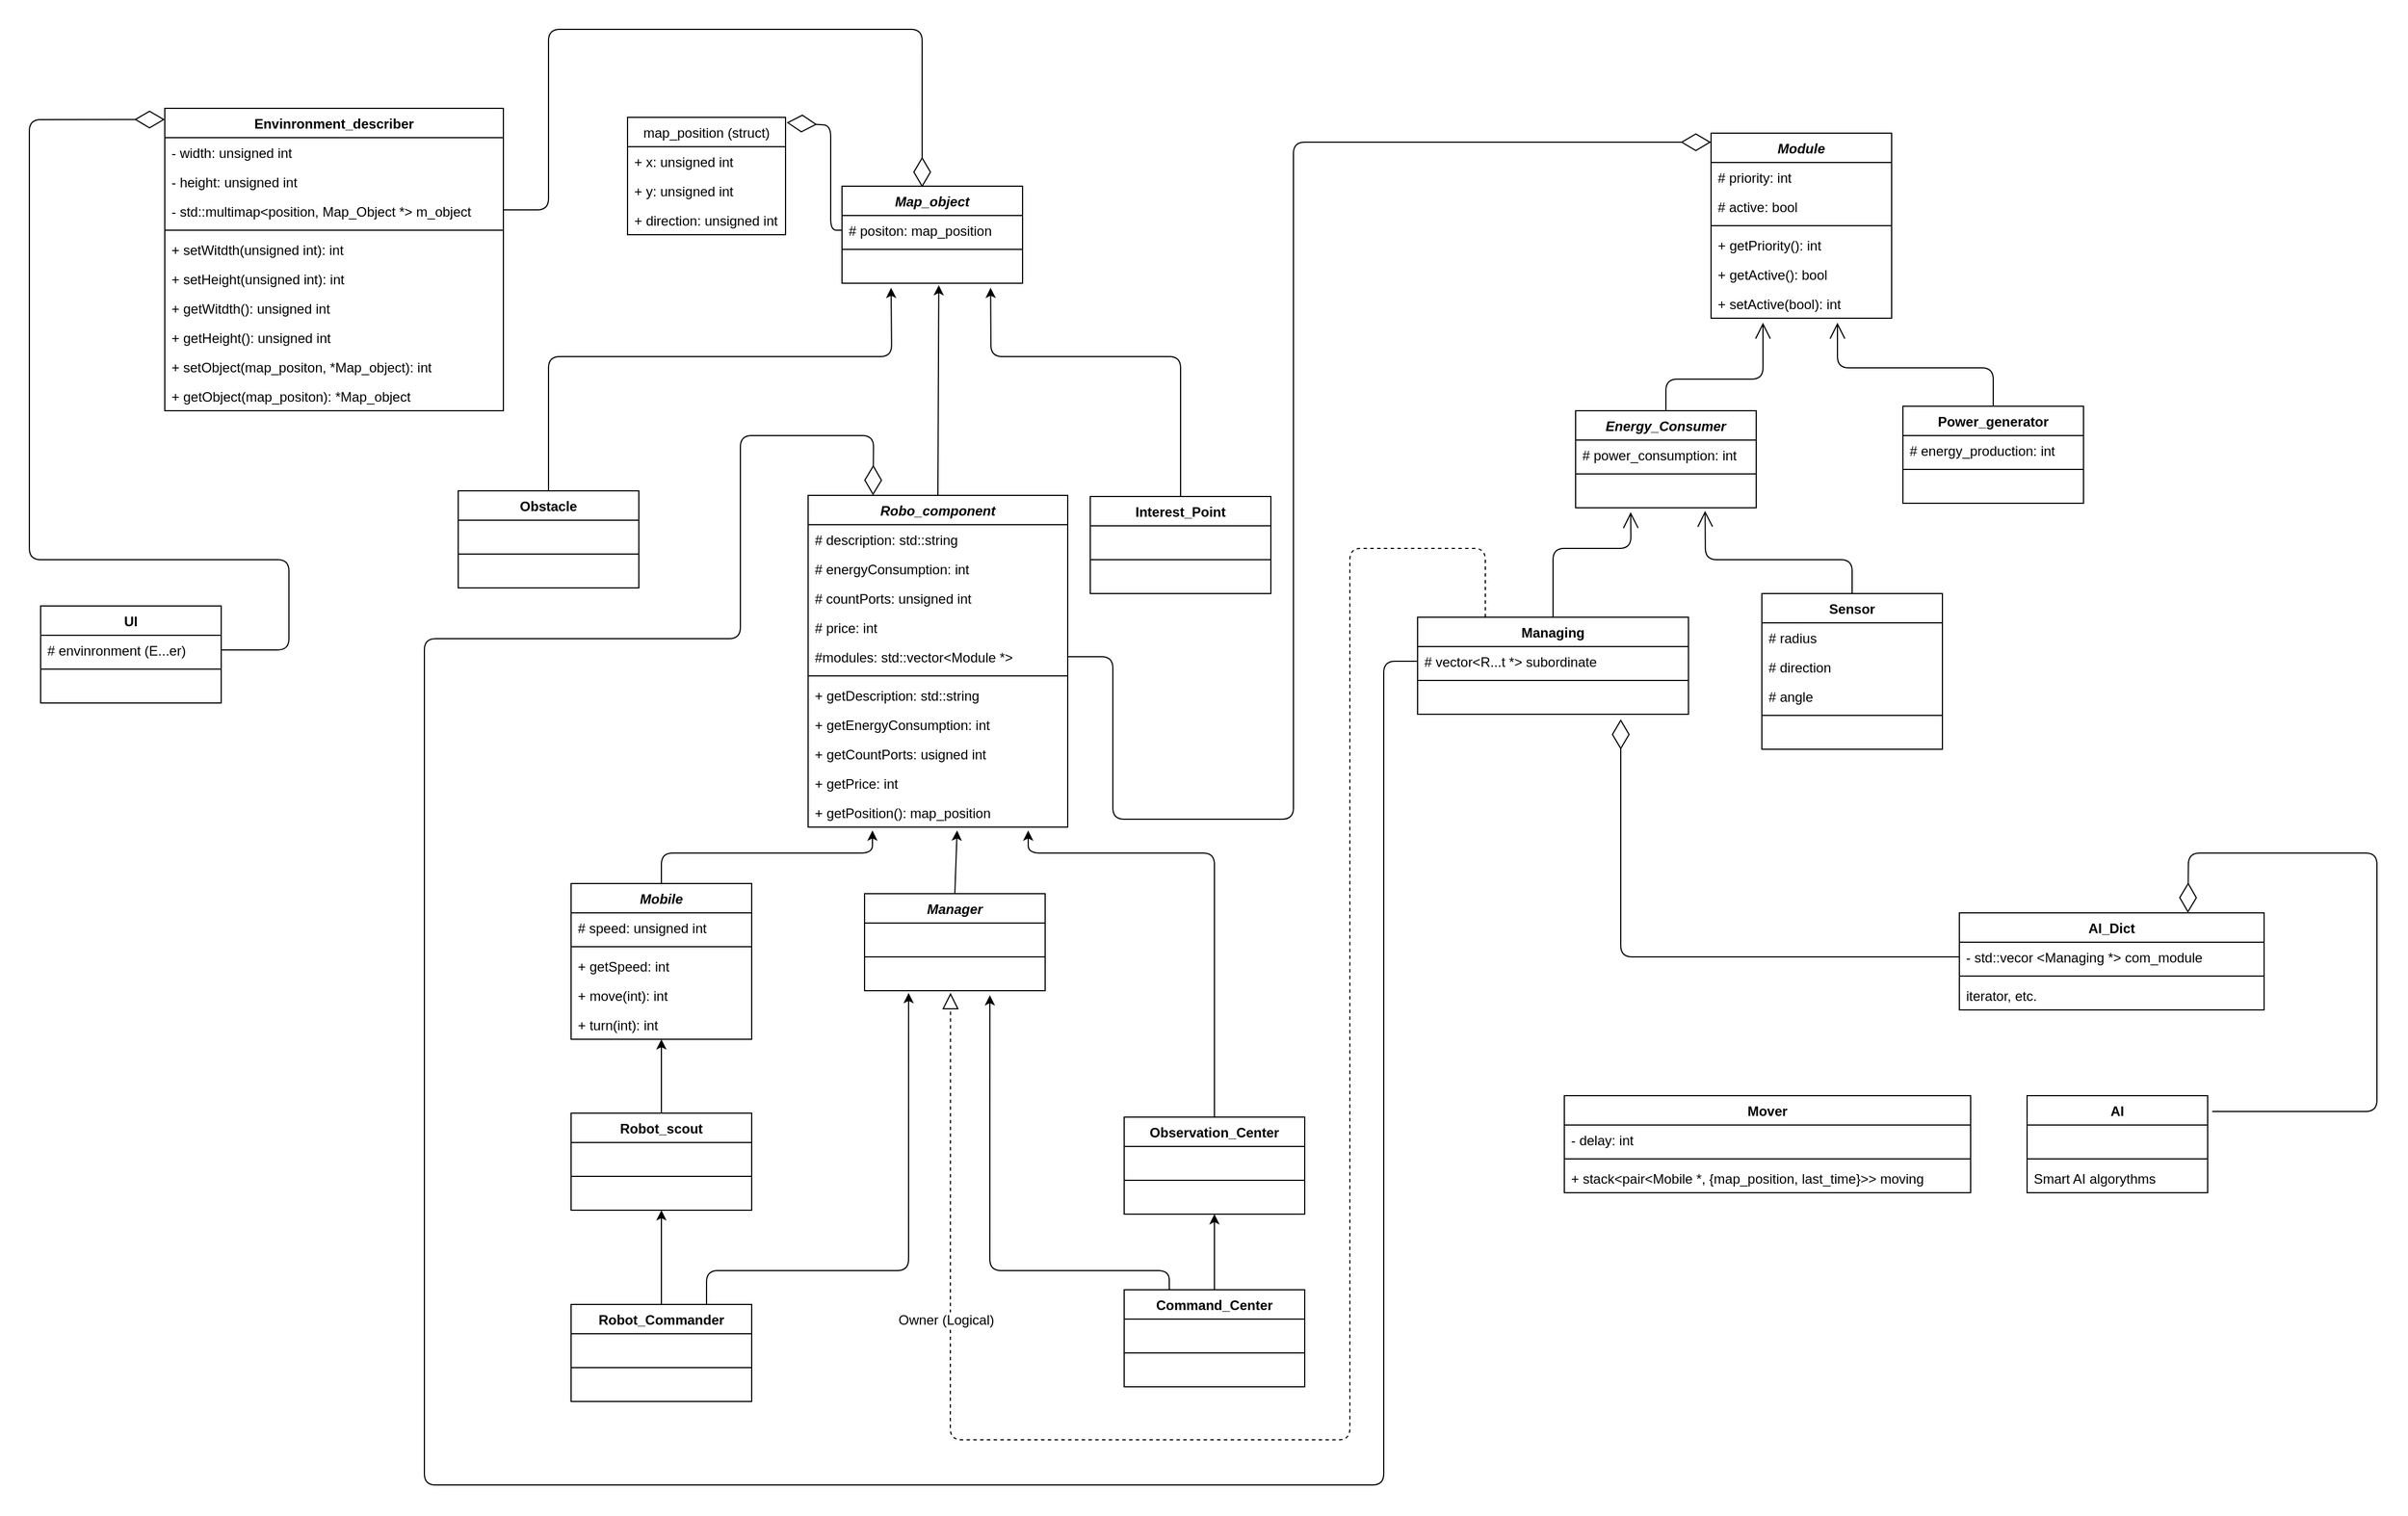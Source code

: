 <mxfile version="11.1.4" type="device"><diagram id="Exsvx9Uhfmpt_ahHoCNK" name="Page-1"><mxGraphModel dx="942" dy="626" grid="1" gridSize="10" guides="1" tooltips="1" connect="1" arrows="1" fold="1" page="1" pageScale="1" pageWidth="2336" pageHeight="1654" math="0" shadow="0"><root><mxCell id="0"/><mxCell id="1" parent="0"/><mxCell id="YD5FZeGdXj8ahOVdZ7LE-12" value="Envinronment_describer" style="swimlane;fontStyle=1;align=center;verticalAlign=top;childLayout=stackLayout;horizontal=1;startSize=26;horizontalStack=0;resizeParent=1;resizeParentMax=0;resizeLast=0;collapsible=1;marginBottom=0;" parent="1" vertex="1"><mxGeometry x="160" y="100" width="300" height="268" as="geometry"/></mxCell><mxCell id="YD5FZeGdXj8ahOVdZ7LE-13" value="- width: unsigned int" style="text;strokeColor=none;fillColor=none;align=left;verticalAlign=top;spacingLeft=4;spacingRight=4;overflow=hidden;rotatable=0;points=[[0,0.5],[1,0.5]];portConstraint=eastwest;" parent="YD5FZeGdXj8ahOVdZ7LE-12" vertex="1"><mxGeometry y="26" width="300" height="26" as="geometry"/></mxCell><mxCell id="YD5FZeGdXj8ahOVdZ7LE-16" value="- height: unsigned int" style="text;strokeColor=none;fillColor=none;align=left;verticalAlign=top;spacingLeft=4;spacingRight=4;overflow=hidden;rotatable=0;points=[[0,0.5],[1,0.5]];portConstraint=eastwest;" parent="YD5FZeGdXj8ahOVdZ7LE-12" vertex="1"><mxGeometry y="52" width="300" height="26" as="geometry"/></mxCell><mxCell id="DMs6pULs--Ma_OaMrf5f-1" value="- std::multimap&lt;position, Map_Object *&gt; m_object" style="text;strokeColor=none;fillColor=none;align=left;verticalAlign=top;spacingLeft=4;spacingRight=4;overflow=hidden;rotatable=0;points=[[0,0.5],[1,0.5]];portConstraint=eastwest;" parent="YD5FZeGdXj8ahOVdZ7LE-12" vertex="1"><mxGeometry y="78" width="300" height="26" as="geometry"/></mxCell><mxCell id="YD5FZeGdXj8ahOVdZ7LE-14" value="" style="line;strokeWidth=1;fillColor=none;align=left;verticalAlign=middle;spacingTop=-1;spacingLeft=3;spacingRight=3;rotatable=0;labelPosition=right;points=[];portConstraint=eastwest;" parent="YD5FZeGdXj8ahOVdZ7LE-12" vertex="1"><mxGeometry y="104" width="300" height="8" as="geometry"/></mxCell><mxCell id="YD5FZeGdXj8ahOVdZ7LE-15" value="+ setWitdth(unsigned int): int" style="text;strokeColor=none;fillColor=none;align=left;verticalAlign=top;spacingLeft=4;spacingRight=4;overflow=hidden;rotatable=0;points=[[0,0.5],[1,0.5]];portConstraint=eastwest;" parent="YD5FZeGdXj8ahOVdZ7LE-12" vertex="1"><mxGeometry y="112" width="300" height="26" as="geometry"/></mxCell><mxCell id="YD5FZeGdXj8ahOVdZ7LE-18" value="+ setHeight(unsigned int): int" style="text;strokeColor=none;fillColor=none;align=left;verticalAlign=top;spacingLeft=4;spacingRight=4;overflow=hidden;rotatable=0;points=[[0,0.5],[1,0.5]];portConstraint=eastwest;" parent="YD5FZeGdXj8ahOVdZ7LE-12" vertex="1"><mxGeometry y="138" width="300" height="26" as="geometry"/></mxCell><mxCell id="YD5FZeGdXj8ahOVdZ7LE-19" value="+ getWitdth(): unsigned int" style="text;strokeColor=none;fillColor=none;align=left;verticalAlign=top;spacingLeft=4;spacingRight=4;overflow=hidden;rotatable=0;points=[[0,0.5],[1,0.5]];portConstraint=eastwest;" parent="YD5FZeGdXj8ahOVdZ7LE-12" vertex="1"><mxGeometry y="164" width="300" height="26" as="geometry"/></mxCell><mxCell id="YD5FZeGdXj8ahOVdZ7LE-20" value="+ getHeight(): unsigned int" style="text;strokeColor=none;fillColor=none;align=left;verticalAlign=top;spacingLeft=4;spacingRight=4;overflow=hidden;rotatable=0;points=[[0,0.5],[1,0.5]];portConstraint=eastwest;" parent="YD5FZeGdXj8ahOVdZ7LE-12" vertex="1"><mxGeometry y="190" width="300" height="26" as="geometry"/></mxCell><mxCell id="DMs6pULs--Ma_OaMrf5f-21" value="+ setObject(map_positon, *Map_object): int" style="text;strokeColor=none;fillColor=none;align=left;verticalAlign=top;spacingLeft=4;spacingRight=4;overflow=hidden;rotatable=0;points=[[0,0.5],[1,0.5]];portConstraint=eastwest;" parent="YD5FZeGdXj8ahOVdZ7LE-12" vertex="1"><mxGeometry y="216" width="300" height="26" as="geometry"/></mxCell><mxCell id="DMs6pULs--Ma_OaMrf5f-22" value="+ getObject(map_positon): *Map_object" style="text;strokeColor=none;fillColor=none;align=left;verticalAlign=top;spacingLeft=4;spacingRight=4;overflow=hidden;rotatable=0;points=[[0,0.5],[1,0.5]];portConstraint=eastwest;" parent="YD5FZeGdXj8ahOVdZ7LE-12" vertex="1"><mxGeometry y="242" width="300" height="26" as="geometry"/></mxCell><mxCell id="YD5FZeGdXj8ahOVdZ7LE-21" value="Map_object" style="swimlane;fontStyle=3;align=center;verticalAlign=top;childLayout=stackLayout;horizontal=1;startSize=26;horizontalStack=0;resizeParent=1;resizeParentMax=0;resizeLast=0;collapsible=1;marginBottom=0;" parent="1" vertex="1"><mxGeometry x="760" y="169" width="160" height="86" as="geometry"/></mxCell><mxCell id="YD5FZeGdXj8ahOVdZ7LE-22" value="# positon: map_position" style="text;strokeColor=none;fillColor=none;align=left;verticalAlign=top;spacingLeft=4;spacingRight=4;overflow=hidden;rotatable=0;points=[[0,0.5],[1,0.5]];portConstraint=eastwest;" parent="YD5FZeGdXj8ahOVdZ7LE-21" vertex="1"><mxGeometry y="26" width="160" height="26" as="geometry"/></mxCell><mxCell id="YD5FZeGdXj8ahOVdZ7LE-23" value="" style="line;strokeWidth=1;fillColor=none;align=left;verticalAlign=middle;spacingTop=-1;spacingLeft=3;spacingRight=3;rotatable=0;labelPosition=right;points=[];portConstraint=eastwest;" parent="YD5FZeGdXj8ahOVdZ7LE-21" vertex="1"><mxGeometry y="52" width="160" height="8" as="geometry"/></mxCell><mxCell id="YD5FZeGdXj8ahOVdZ7LE-24" value=" " style="text;strokeColor=none;fillColor=none;align=left;verticalAlign=top;spacingLeft=4;spacingRight=4;overflow=hidden;rotatable=0;points=[[0,0.5],[1,0.5]];portConstraint=eastwest;" parent="YD5FZeGdXj8ahOVdZ7LE-21" vertex="1"><mxGeometry y="60" width="160" height="26" as="geometry"/></mxCell><mxCell id="YD5FZeGdXj8ahOVdZ7LE-25" value="map_position (struct)" style="swimlane;fontStyle=0;childLayout=stackLayout;horizontal=1;startSize=26;fillColor=none;horizontalStack=0;resizeParent=1;resizeParentMax=0;resizeLast=0;collapsible=1;marginBottom=0;" parent="1" vertex="1"><mxGeometry x="570" y="108" width="140" height="104" as="geometry"/></mxCell><mxCell id="YD5FZeGdXj8ahOVdZ7LE-26" value="+ x: unsigned int" style="text;strokeColor=none;fillColor=none;align=left;verticalAlign=top;spacingLeft=4;spacingRight=4;overflow=hidden;rotatable=0;points=[[0,0.5],[1,0.5]];portConstraint=eastwest;" parent="YD5FZeGdXj8ahOVdZ7LE-25" vertex="1"><mxGeometry y="26" width="140" height="26" as="geometry"/></mxCell><mxCell id="YD5FZeGdXj8ahOVdZ7LE-27" value="+ y: unsigned int" style="text;strokeColor=none;fillColor=none;align=left;verticalAlign=top;spacingLeft=4;spacingRight=4;overflow=hidden;rotatable=0;points=[[0,0.5],[1,0.5]];portConstraint=eastwest;" parent="YD5FZeGdXj8ahOVdZ7LE-25" vertex="1"><mxGeometry y="52" width="140" height="26" as="geometry"/></mxCell><mxCell id="DMs6pULs--Ma_OaMrf5f-4" value="+ direction: unsigned int" style="text;strokeColor=none;fillColor=none;align=left;verticalAlign=top;spacingLeft=4;spacingRight=4;overflow=hidden;rotatable=0;points=[[0,0.5],[1,0.5]];portConstraint=eastwest;" parent="YD5FZeGdXj8ahOVdZ7LE-25" vertex="1"><mxGeometry y="78" width="140" height="26" as="geometry"/></mxCell><mxCell id="YD5FZeGdXj8ahOVdZ7LE-30" value="Obstacle" style="swimlane;fontStyle=1;align=center;verticalAlign=top;childLayout=stackLayout;horizontal=1;startSize=26;horizontalStack=0;resizeParent=1;resizeParentMax=0;resizeLast=0;collapsible=1;marginBottom=0;" parent="1" vertex="1"><mxGeometry x="420" y="439" width="160" height="86" as="geometry"/></mxCell><mxCell id="YD5FZeGdXj8ahOVdZ7LE-31" value=" " style="text;strokeColor=none;fillColor=none;align=left;verticalAlign=top;spacingLeft=4;spacingRight=4;overflow=hidden;rotatable=0;points=[[0,0.5],[1,0.5]];portConstraint=eastwest;" parent="YD5FZeGdXj8ahOVdZ7LE-30" vertex="1"><mxGeometry y="26" width="160" height="26" as="geometry"/></mxCell><mxCell id="YD5FZeGdXj8ahOVdZ7LE-32" value="" style="line;strokeWidth=1;fillColor=none;align=left;verticalAlign=middle;spacingTop=-1;spacingLeft=3;spacingRight=3;rotatable=0;labelPosition=right;points=[];portConstraint=eastwest;" parent="YD5FZeGdXj8ahOVdZ7LE-30" vertex="1"><mxGeometry y="52" width="160" height="8" as="geometry"/></mxCell><mxCell id="YD5FZeGdXj8ahOVdZ7LE-33" value=" " style="text;strokeColor=none;fillColor=none;align=left;verticalAlign=top;spacingLeft=4;spacingRight=4;overflow=hidden;rotatable=0;points=[[0,0.5],[1,0.5]];portConstraint=eastwest;" parent="YD5FZeGdXj8ahOVdZ7LE-30" vertex="1"><mxGeometry y="60" width="160" height="26" as="geometry"/></mxCell><mxCell id="YD5FZeGdXj8ahOVdZ7LE-38" value="Robo_component" style="swimlane;fontStyle=3;align=center;verticalAlign=top;childLayout=stackLayout;horizontal=1;startSize=26;horizontalStack=0;resizeParent=1;resizeParentMax=0;resizeLast=0;collapsible=1;marginBottom=0;" parent="1" vertex="1"><mxGeometry x="730" y="443" width="230" height="294" as="geometry"/></mxCell><mxCell id="YD5FZeGdXj8ahOVdZ7LE-39" value="# description: std::string" style="text;strokeColor=none;fillColor=none;align=left;verticalAlign=top;spacingLeft=4;spacingRight=4;overflow=hidden;rotatable=0;points=[[0,0.5],[1,0.5]];portConstraint=eastwest;" parent="YD5FZeGdXj8ahOVdZ7LE-38" vertex="1"><mxGeometry y="26" width="230" height="26" as="geometry"/></mxCell><mxCell id="YD5FZeGdXj8ahOVdZ7LE-41" value="# energyConsumption: int" style="text;strokeColor=none;fillColor=none;align=left;verticalAlign=top;spacingLeft=4;spacingRight=4;overflow=hidden;rotatable=0;points=[[0,0.5],[1,0.5]];portConstraint=eastwest;" parent="YD5FZeGdXj8ahOVdZ7LE-38" vertex="1"><mxGeometry y="52" width="230" height="26" as="geometry"/></mxCell><mxCell id="YD5FZeGdXj8ahOVdZ7LE-56" value="# countPorts: unsigned int" style="text;strokeColor=none;fillColor=none;align=left;verticalAlign=top;spacingLeft=4;spacingRight=4;overflow=hidden;rotatable=0;points=[[0,0.5],[1,0.5]];portConstraint=eastwest;" parent="YD5FZeGdXj8ahOVdZ7LE-38" vertex="1"><mxGeometry y="78" width="230" height="26" as="geometry"/></mxCell><mxCell id="YD5FZeGdXj8ahOVdZ7LE-57" value="# price: int" style="text;strokeColor=none;fillColor=none;align=left;verticalAlign=top;spacingLeft=4;spacingRight=4;overflow=hidden;rotatable=0;points=[[0,0.5],[1,0.5]];portConstraint=eastwest;" parent="YD5FZeGdXj8ahOVdZ7LE-38" vertex="1"><mxGeometry y="104" width="230" height="26" as="geometry"/></mxCell><mxCell id="YD5FZeGdXj8ahOVdZ7LE-92" value="#modules: std::vector&lt;Module *&gt;" style="text;strokeColor=none;fillColor=none;align=left;verticalAlign=top;spacingLeft=4;spacingRight=4;overflow=hidden;rotatable=0;points=[[0,0.5],[1,0.5]];portConstraint=eastwest;" parent="YD5FZeGdXj8ahOVdZ7LE-38" vertex="1"><mxGeometry y="130" width="230" height="26" as="geometry"/></mxCell><mxCell id="YD5FZeGdXj8ahOVdZ7LE-40" value="" style="line;strokeWidth=1;fillColor=none;align=left;verticalAlign=middle;spacingTop=-1;spacingLeft=3;spacingRight=3;rotatable=0;labelPosition=right;points=[];portConstraint=eastwest;" parent="YD5FZeGdXj8ahOVdZ7LE-38" vertex="1"><mxGeometry y="156" width="230" height="8" as="geometry"/></mxCell><mxCell id="DMs6pULs--Ma_OaMrf5f-24" value="+ getDescription: std::string" style="text;strokeColor=none;fillColor=none;align=left;verticalAlign=top;spacingLeft=4;spacingRight=4;overflow=hidden;rotatable=0;points=[[0,0.5],[1,0.5]];portConstraint=eastwest;" parent="YD5FZeGdXj8ahOVdZ7LE-38" vertex="1"><mxGeometry y="164" width="230" height="26" as="geometry"/></mxCell><mxCell id="YD5FZeGdXj8ahOVdZ7LE-53" value="+ getEnergyConsumption: int" style="text;strokeColor=none;fillColor=none;align=left;verticalAlign=top;spacingLeft=4;spacingRight=4;overflow=hidden;rotatable=0;points=[[0,0.5],[1,0.5]];portConstraint=eastwest;" parent="YD5FZeGdXj8ahOVdZ7LE-38" vertex="1"><mxGeometry y="190" width="230" height="26" as="geometry"/></mxCell><mxCell id="DMs6pULs--Ma_OaMrf5f-25" value="+ getCountPorts: usigned int" style="text;strokeColor=none;fillColor=none;align=left;verticalAlign=top;spacingLeft=4;spacingRight=4;overflow=hidden;rotatable=0;points=[[0,0.5],[1,0.5]];portConstraint=eastwest;" parent="YD5FZeGdXj8ahOVdZ7LE-38" vertex="1"><mxGeometry y="216" width="230" height="26" as="geometry"/></mxCell><mxCell id="DMs6pULs--Ma_OaMrf5f-26" value="+ getPrice: int" style="text;strokeColor=none;fillColor=none;align=left;verticalAlign=top;spacingLeft=4;spacingRight=4;overflow=hidden;rotatable=0;points=[[0,0.5],[1,0.5]];portConstraint=eastwest;" parent="YD5FZeGdXj8ahOVdZ7LE-38" vertex="1"><mxGeometry y="242" width="230" height="26" as="geometry"/></mxCell><mxCell id="RsCHf3ZjkwLosZyqgqrF-59" value="+ getPosition(): map_position" style="text;strokeColor=none;fillColor=none;align=left;verticalAlign=top;spacingLeft=4;spacingRight=4;overflow=hidden;rotatable=0;points=[[0,0.5],[1,0.5]];portConstraint=eastwest;" parent="YD5FZeGdXj8ahOVdZ7LE-38" vertex="1"><mxGeometry y="268" width="230" height="26" as="geometry"/></mxCell><mxCell id="YD5FZeGdXj8ahOVdZ7LE-42" value="Interest_Point" style="swimlane;fontStyle=1;align=center;verticalAlign=top;childLayout=stackLayout;horizontal=1;startSize=26;horizontalStack=0;resizeParent=1;resizeParentMax=0;resizeLast=0;collapsible=1;marginBottom=0;" parent="1" vertex="1"><mxGeometry x="980" y="444" width="160" height="86" as="geometry"/></mxCell><mxCell id="YD5FZeGdXj8ahOVdZ7LE-43" value=" " style="text;strokeColor=none;fillColor=none;align=left;verticalAlign=top;spacingLeft=4;spacingRight=4;overflow=hidden;rotatable=0;points=[[0,0.5],[1,0.5]];portConstraint=eastwest;" parent="YD5FZeGdXj8ahOVdZ7LE-42" vertex="1"><mxGeometry y="26" width="160" height="26" as="geometry"/></mxCell><mxCell id="YD5FZeGdXj8ahOVdZ7LE-44" value="" style="line;strokeWidth=1;fillColor=none;align=left;verticalAlign=middle;spacingTop=-1;spacingLeft=3;spacingRight=3;rotatable=0;labelPosition=right;points=[];portConstraint=eastwest;" parent="YD5FZeGdXj8ahOVdZ7LE-42" vertex="1"><mxGeometry y="52" width="160" height="8" as="geometry"/></mxCell><mxCell id="YD5FZeGdXj8ahOVdZ7LE-45" value=" " style="text;strokeColor=none;fillColor=none;align=left;verticalAlign=top;spacingLeft=4;spacingRight=4;overflow=hidden;rotatable=0;points=[[0,0.5],[1,0.5]];portConstraint=eastwest;" parent="YD5FZeGdXj8ahOVdZ7LE-42" vertex="1"><mxGeometry y="60" width="160" height="26" as="geometry"/></mxCell><mxCell id="YD5FZeGdXj8ahOVdZ7LE-58" value="Mobile" style="swimlane;fontStyle=3;align=center;verticalAlign=top;childLayout=stackLayout;horizontal=1;startSize=26;horizontalStack=0;resizeParent=1;resizeParentMax=0;resizeLast=0;collapsible=1;marginBottom=0;" parent="1" vertex="1"><mxGeometry x="520" y="787" width="160" height="138" as="geometry"/></mxCell><mxCell id="YD5FZeGdXj8ahOVdZ7LE-59" value="# speed: unsigned int" style="text;strokeColor=none;fillColor=none;align=left;verticalAlign=top;spacingLeft=4;spacingRight=4;overflow=hidden;rotatable=0;points=[[0,0.5],[1,0.5]];portConstraint=eastwest;" parent="YD5FZeGdXj8ahOVdZ7LE-58" vertex="1"><mxGeometry y="26" width="160" height="26" as="geometry"/></mxCell><mxCell id="YD5FZeGdXj8ahOVdZ7LE-60" value="" style="line;strokeWidth=1;fillColor=none;align=left;verticalAlign=middle;spacingTop=-1;spacingLeft=3;spacingRight=3;rotatable=0;labelPosition=right;points=[];portConstraint=eastwest;" parent="YD5FZeGdXj8ahOVdZ7LE-58" vertex="1"><mxGeometry y="52" width="160" height="8" as="geometry"/></mxCell><mxCell id="jgoU7HMlPzmWLuiTRNwF-1" value="+ getSpeed: int" style="text;strokeColor=none;fillColor=none;align=left;verticalAlign=top;spacingLeft=4;spacingRight=4;overflow=hidden;rotatable=0;points=[[0,0.5],[1,0.5]];portConstraint=eastwest;" parent="YD5FZeGdXj8ahOVdZ7LE-58" vertex="1"><mxGeometry y="60" width="160" height="26" as="geometry"/></mxCell><mxCell id="YD5FZeGdXj8ahOVdZ7LE-61" value="+ move(int): int" style="text;strokeColor=none;fillColor=none;align=left;verticalAlign=top;spacingLeft=4;spacingRight=4;overflow=hidden;rotatable=0;points=[[0,0.5],[1,0.5]];portConstraint=eastwest;" parent="YD5FZeGdXj8ahOVdZ7LE-58" vertex="1"><mxGeometry y="86" width="160" height="26" as="geometry"/></mxCell><mxCell id="YD5FZeGdXj8ahOVdZ7LE-62" value="+ turn(int): int" style="text;strokeColor=none;fillColor=none;align=left;verticalAlign=top;spacingLeft=4;spacingRight=4;overflow=hidden;rotatable=0;points=[[0,0.5],[1,0.5]];portConstraint=eastwest;" parent="YD5FZeGdXj8ahOVdZ7LE-58" vertex="1"><mxGeometry y="112" width="160" height="26" as="geometry"/></mxCell><mxCell id="YD5FZeGdXj8ahOVdZ7LE-67" value="Manager" style="swimlane;fontStyle=3;align=center;verticalAlign=top;childLayout=stackLayout;horizontal=1;startSize=26;horizontalStack=0;resizeParent=1;resizeParentMax=0;resizeLast=0;collapsible=1;marginBottom=0;" parent="1" vertex="1"><mxGeometry x="780" y="796" width="160" height="86" as="geometry"/></mxCell><mxCell id="YD5FZeGdXj8ahOVdZ7LE-68" value=" " style="text;strokeColor=none;fillColor=none;align=left;verticalAlign=top;spacingLeft=4;spacingRight=4;overflow=hidden;rotatable=0;points=[[0,0.5],[1,0.5]];portConstraint=eastwest;" parent="YD5FZeGdXj8ahOVdZ7LE-67" vertex="1"><mxGeometry y="26" width="160" height="26" as="geometry"/></mxCell><mxCell id="YD5FZeGdXj8ahOVdZ7LE-69" value="" style="line;strokeWidth=1;fillColor=none;align=left;verticalAlign=middle;spacingTop=-1;spacingLeft=3;spacingRight=3;rotatable=0;labelPosition=right;points=[];portConstraint=eastwest;" parent="YD5FZeGdXj8ahOVdZ7LE-67" vertex="1"><mxGeometry y="52" width="160" height="8" as="geometry"/></mxCell><mxCell id="YD5FZeGdXj8ahOVdZ7LE-70" value=" " style="text;strokeColor=none;fillColor=none;align=left;verticalAlign=top;spacingLeft=4;spacingRight=4;overflow=hidden;rotatable=0;points=[[0,0.5],[1,0.5]];portConstraint=eastwest;" parent="YD5FZeGdXj8ahOVdZ7LE-67" vertex="1"><mxGeometry y="60" width="160" height="26" as="geometry"/></mxCell><mxCell id="YD5FZeGdXj8ahOVdZ7LE-71" value="Module" style="swimlane;fontStyle=3;align=center;verticalAlign=top;childLayout=stackLayout;horizontal=1;startSize=26;horizontalStack=0;resizeParent=1;resizeParentMax=0;resizeLast=0;collapsible=1;marginBottom=0;" parent="1" vertex="1"><mxGeometry x="1530" y="122" width="160" height="164" as="geometry"><mxRectangle x="1530" y="165" width="70" height="26" as="alternateBounds"/></mxGeometry></mxCell><mxCell id="YD5FZeGdXj8ahOVdZ7LE-72" value="# priority: int" style="text;strokeColor=none;fillColor=none;align=left;verticalAlign=top;spacingLeft=4;spacingRight=4;overflow=hidden;rotatable=0;points=[[0,0.5],[1,0.5]];portConstraint=eastwest;" parent="YD5FZeGdXj8ahOVdZ7LE-71" vertex="1"><mxGeometry y="26" width="160" height="26" as="geometry"/></mxCell><mxCell id="RsCHf3ZjkwLosZyqgqrF-19" value="# active: bool" style="text;strokeColor=none;fillColor=none;align=left;verticalAlign=top;spacingLeft=4;spacingRight=4;overflow=hidden;rotatable=0;points=[[0,0.5],[1,0.5]];portConstraint=eastwest;" parent="YD5FZeGdXj8ahOVdZ7LE-71" vertex="1"><mxGeometry y="52" width="160" height="26" as="geometry"/></mxCell><mxCell id="YD5FZeGdXj8ahOVdZ7LE-73" value="" style="line;strokeWidth=1;fillColor=none;align=left;verticalAlign=middle;spacingTop=-1;spacingLeft=3;spacingRight=3;rotatable=0;labelPosition=right;points=[];portConstraint=eastwest;" parent="YD5FZeGdXj8ahOVdZ7LE-71" vertex="1"><mxGeometry y="78" width="160" height="8" as="geometry"/></mxCell><mxCell id="YD5FZeGdXj8ahOVdZ7LE-74" value="+ getPriority(): int" style="text;strokeColor=none;fillColor=none;align=left;verticalAlign=top;spacingLeft=4;spacingRight=4;overflow=hidden;rotatable=0;points=[[0,0.5],[1,0.5]];portConstraint=eastwest;" parent="YD5FZeGdXj8ahOVdZ7LE-71" vertex="1"><mxGeometry y="86" width="160" height="26" as="geometry"/></mxCell><mxCell id="jgoU7HMlPzmWLuiTRNwF-2" value="+ getActive(): bool" style="text;strokeColor=none;fillColor=none;align=left;verticalAlign=top;spacingLeft=4;spacingRight=4;overflow=hidden;rotatable=0;points=[[0,0.5],[1,0.5]];portConstraint=eastwest;" parent="YD5FZeGdXj8ahOVdZ7LE-71" vertex="1"><mxGeometry y="112" width="160" height="26" as="geometry"/></mxCell><mxCell id="jgoU7HMlPzmWLuiTRNwF-3" value="+ setActive(bool): int" style="text;strokeColor=none;fillColor=none;align=left;verticalAlign=top;spacingLeft=4;spacingRight=4;overflow=hidden;rotatable=0;points=[[0,0.5],[1,0.5]];portConstraint=eastwest;" parent="YD5FZeGdXj8ahOVdZ7LE-71" vertex="1"><mxGeometry y="138" width="160" height="26" as="geometry"/></mxCell><mxCell id="YD5FZeGdXj8ahOVdZ7LE-75" value="Managing" style="swimlane;fontStyle=1;align=center;verticalAlign=top;childLayout=stackLayout;horizontal=1;startSize=26;horizontalStack=0;resizeParent=1;resizeParentMax=0;resizeLast=0;collapsible=1;marginBottom=0;" parent="1" vertex="1"><mxGeometry x="1270" y="551" width="240" height="86" as="geometry"/></mxCell><mxCell id="YD5FZeGdXj8ahOVdZ7LE-76" value="# vector&lt;R...t *&gt; subordinate" style="text;strokeColor=none;fillColor=none;align=left;verticalAlign=top;spacingLeft=4;spacingRight=4;overflow=hidden;rotatable=0;points=[[0,0.5],[1,0.5]];portConstraint=eastwest;" parent="YD5FZeGdXj8ahOVdZ7LE-75" vertex="1"><mxGeometry y="26" width="240" height="26" as="geometry"/></mxCell><mxCell id="YD5FZeGdXj8ahOVdZ7LE-77" value="" style="line;strokeWidth=1;fillColor=none;align=left;verticalAlign=middle;spacingTop=-1;spacingLeft=3;spacingRight=3;rotatable=0;labelPosition=right;points=[];portConstraint=eastwest;" parent="YD5FZeGdXj8ahOVdZ7LE-75" vertex="1"><mxGeometry y="52" width="240" height="8" as="geometry"/></mxCell><mxCell id="YD5FZeGdXj8ahOVdZ7LE-78" value=" " style="text;strokeColor=none;fillColor=none;align=left;verticalAlign=top;spacingLeft=4;spacingRight=4;overflow=hidden;rotatable=0;points=[[0,0.5],[1,0.5]];portConstraint=eastwest;" parent="YD5FZeGdXj8ahOVdZ7LE-75" vertex="1"><mxGeometry y="60" width="240" height="26" as="geometry"/></mxCell><mxCell id="YD5FZeGdXj8ahOVdZ7LE-79" value="Power_generator" style="swimlane;fontStyle=1;align=center;verticalAlign=top;childLayout=stackLayout;horizontal=1;startSize=26;horizontalStack=0;resizeParent=1;resizeParentMax=0;resizeLast=0;collapsible=1;marginBottom=0;" parent="1" vertex="1"><mxGeometry x="1700" y="364" width="160" height="86" as="geometry"/></mxCell><mxCell id="YD5FZeGdXj8ahOVdZ7LE-80" value="# energy_production: int" style="text;strokeColor=none;fillColor=none;align=left;verticalAlign=top;spacingLeft=4;spacingRight=4;overflow=hidden;rotatable=0;points=[[0,0.5],[1,0.5]];portConstraint=eastwest;" parent="YD5FZeGdXj8ahOVdZ7LE-79" vertex="1"><mxGeometry y="26" width="160" height="26" as="geometry"/></mxCell><mxCell id="YD5FZeGdXj8ahOVdZ7LE-81" value="" style="line;strokeWidth=1;fillColor=none;align=left;verticalAlign=middle;spacingTop=-1;spacingLeft=3;spacingRight=3;rotatable=0;labelPosition=right;points=[];portConstraint=eastwest;" parent="YD5FZeGdXj8ahOVdZ7LE-79" vertex="1"><mxGeometry y="52" width="160" height="8" as="geometry"/></mxCell><mxCell id="YD5FZeGdXj8ahOVdZ7LE-82" value=" " style="text;strokeColor=none;fillColor=none;align=left;verticalAlign=top;spacingLeft=4;spacingRight=4;overflow=hidden;rotatable=0;points=[[0,0.5],[1,0.5]];portConstraint=eastwest;" parent="YD5FZeGdXj8ahOVdZ7LE-79" vertex="1"><mxGeometry y="60" width="160" height="26" as="geometry"/></mxCell><mxCell id="YD5FZeGdXj8ahOVdZ7LE-83" value="Sensor" style="swimlane;fontStyle=1;align=center;verticalAlign=top;childLayout=stackLayout;horizontal=1;startSize=26;horizontalStack=0;resizeParent=1;resizeParentMax=0;resizeLast=0;collapsible=1;marginBottom=0;" parent="1" vertex="1"><mxGeometry x="1575" y="530" width="160" height="138" as="geometry"/></mxCell><mxCell id="YD5FZeGdXj8ahOVdZ7LE-84" value="# radius" style="text;strokeColor=none;fillColor=none;align=left;verticalAlign=top;spacingLeft=4;spacingRight=4;overflow=hidden;rotatable=0;points=[[0,0.5],[1,0.5]];portConstraint=eastwest;" parent="YD5FZeGdXj8ahOVdZ7LE-83" vertex="1"><mxGeometry y="26" width="160" height="26" as="geometry"/></mxCell><mxCell id="RsCHf3ZjkwLosZyqgqrF-25" value="# direction" style="text;strokeColor=none;fillColor=none;align=left;verticalAlign=top;spacingLeft=4;spacingRight=4;overflow=hidden;rotatable=0;points=[[0,0.5],[1,0.5]];portConstraint=eastwest;" parent="YD5FZeGdXj8ahOVdZ7LE-83" vertex="1"><mxGeometry y="52" width="160" height="26" as="geometry"/></mxCell><mxCell id="RsCHf3ZjkwLosZyqgqrF-26" value="# angle" style="text;strokeColor=none;fillColor=none;align=left;verticalAlign=top;spacingLeft=4;spacingRight=4;overflow=hidden;rotatable=0;points=[[0,0.5],[1,0.5]];portConstraint=eastwest;" parent="YD5FZeGdXj8ahOVdZ7LE-83" vertex="1"><mxGeometry y="78" width="160" height="26" as="geometry"/></mxCell><mxCell id="YD5FZeGdXj8ahOVdZ7LE-85" value="" style="line;strokeWidth=1;fillColor=none;align=left;verticalAlign=middle;spacingTop=-1;spacingLeft=3;spacingRight=3;rotatable=0;labelPosition=right;points=[];portConstraint=eastwest;" parent="YD5FZeGdXj8ahOVdZ7LE-83" vertex="1"><mxGeometry y="104" width="160" height="8" as="geometry"/></mxCell><mxCell id="YD5FZeGdXj8ahOVdZ7LE-86" value=" " style="text;strokeColor=none;fillColor=none;align=left;verticalAlign=top;spacingLeft=4;spacingRight=4;overflow=hidden;rotatable=0;points=[[0,0.5],[1,0.5]];portConstraint=eastwest;" parent="YD5FZeGdXj8ahOVdZ7LE-83" vertex="1"><mxGeometry y="112" width="160" height="26" as="geometry"/></mxCell><mxCell id="YD5FZeGdXj8ahOVdZ7LE-94" value="" style="endArrow=diamondThin;endFill=0;endSize=24;html=1;exitX=1;exitY=0.5;exitDx=0;exitDy=0;entryX=0;entryY=0.049;entryDx=0;entryDy=0;entryPerimeter=0;" parent="1" source="YD5FZeGdXj8ahOVdZ7LE-92" target="YD5FZeGdXj8ahOVdZ7LE-71" edge="1"><mxGeometry width="160" relative="1" as="geometry"><mxPoint x="920" y="732.5" as="sourcePoint"/><mxPoint x="1530" y="179" as="targetPoint"/><Array as="points"><mxPoint x="1000" y="586"/><mxPoint x="1000" y="730"/><mxPoint x="1160" y="730"/><mxPoint x="1160" y="130"/></Array></mxGeometry></mxCell><mxCell id="YD5FZeGdXj8ahOVdZ7LE-95" value="" style="endArrow=diamondThin;endFill=0;endSize=24;html=1;exitX=0;exitY=0.5;exitDx=0;exitDy=0;entryX=1.007;entryY=0.045;entryDx=0;entryDy=0;entryPerimeter=0;" parent="1" source="YD5FZeGdXj8ahOVdZ7LE-22" target="YD5FZeGdXj8ahOVdZ7LE-25" edge="1"><mxGeometry width="160" relative="1" as="geometry"><mxPoint x="500" y="240" as="sourcePoint"/><mxPoint x="703" y="87" as="targetPoint"/><Array as="points"><mxPoint x="750" y="208"/><mxPoint x="750" y="115"/></Array></mxGeometry></mxCell><mxCell id="YD5FZeGdXj8ahOVdZ7LE-96" value="Robot_Commander" style="swimlane;fontStyle=1;align=center;verticalAlign=top;childLayout=stackLayout;horizontal=1;startSize=26;horizontalStack=0;resizeParent=1;resizeParentMax=0;resizeLast=0;collapsible=1;marginBottom=0;" parent="1" vertex="1"><mxGeometry x="520" y="1160" width="160" height="86" as="geometry"/></mxCell><mxCell id="YD5FZeGdXj8ahOVdZ7LE-97" value=" " style="text;strokeColor=none;fillColor=none;align=left;verticalAlign=top;spacingLeft=4;spacingRight=4;overflow=hidden;rotatable=0;points=[[0,0.5],[1,0.5]];portConstraint=eastwest;" parent="YD5FZeGdXj8ahOVdZ7LE-96" vertex="1"><mxGeometry y="26" width="160" height="26" as="geometry"/></mxCell><mxCell id="YD5FZeGdXj8ahOVdZ7LE-98" value="" style="line;strokeWidth=1;fillColor=none;align=left;verticalAlign=middle;spacingTop=-1;spacingLeft=3;spacingRight=3;rotatable=0;labelPosition=right;points=[];portConstraint=eastwest;" parent="YD5FZeGdXj8ahOVdZ7LE-96" vertex="1"><mxGeometry y="52" width="160" height="8" as="geometry"/></mxCell><mxCell id="YD5FZeGdXj8ahOVdZ7LE-99" value=" " style="text;strokeColor=none;fillColor=none;align=left;verticalAlign=top;spacingLeft=4;spacingRight=4;overflow=hidden;rotatable=0;points=[[0,0.5],[1,0.5]];portConstraint=eastwest;" parent="YD5FZeGdXj8ahOVdZ7LE-96" vertex="1"><mxGeometry y="60" width="160" height="26" as="geometry"/></mxCell><mxCell id="YD5FZeGdXj8ahOVdZ7LE-118" value="Robot_scout" style="swimlane;fontStyle=1;align=center;verticalAlign=top;childLayout=stackLayout;horizontal=1;startSize=26;horizontalStack=0;resizeParent=1;resizeParentMax=0;resizeLast=0;collapsible=1;marginBottom=0;" parent="1" vertex="1"><mxGeometry x="520" y="990.5" width="160" height="86" as="geometry"/></mxCell><mxCell id="YD5FZeGdXj8ahOVdZ7LE-119" value=" " style="text;strokeColor=none;fillColor=none;align=left;verticalAlign=top;spacingLeft=4;spacingRight=4;overflow=hidden;rotatable=0;points=[[0,0.5],[1,0.5]];portConstraint=eastwest;" parent="YD5FZeGdXj8ahOVdZ7LE-118" vertex="1"><mxGeometry y="26" width="160" height="26" as="geometry"/></mxCell><mxCell id="YD5FZeGdXj8ahOVdZ7LE-120" value="" style="line;strokeWidth=1;fillColor=none;align=left;verticalAlign=middle;spacingTop=-1;spacingLeft=3;spacingRight=3;rotatable=0;labelPosition=right;points=[];portConstraint=eastwest;" parent="YD5FZeGdXj8ahOVdZ7LE-118" vertex="1"><mxGeometry y="52" width="160" height="8" as="geometry"/></mxCell><mxCell id="YD5FZeGdXj8ahOVdZ7LE-121" value=" " style="text;strokeColor=none;fillColor=none;align=left;verticalAlign=top;spacingLeft=4;spacingRight=4;overflow=hidden;rotatable=0;points=[[0,0.5],[1,0.5]];portConstraint=eastwest;" parent="YD5FZeGdXj8ahOVdZ7LE-118" vertex="1"><mxGeometry y="60" width="160" height="26" as="geometry"/></mxCell><mxCell id="YD5FZeGdXj8ahOVdZ7LE-123" value="Observation_Center" style="swimlane;fontStyle=1;align=center;verticalAlign=top;childLayout=stackLayout;horizontal=1;startSize=26;horizontalStack=0;resizeParent=1;resizeParentMax=0;resizeLast=0;collapsible=1;marginBottom=0;" parent="1" vertex="1"><mxGeometry x="1010" y="994" width="160" height="86" as="geometry"/></mxCell><mxCell id="YD5FZeGdXj8ahOVdZ7LE-124" value=" " style="text;strokeColor=none;fillColor=none;align=left;verticalAlign=top;spacingLeft=4;spacingRight=4;overflow=hidden;rotatable=0;points=[[0,0.5],[1,0.5]];portConstraint=eastwest;" parent="YD5FZeGdXj8ahOVdZ7LE-123" vertex="1"><mxGeometry y="26" width="160" height="26" as="geometry"/></mxCell><mxCell id="YD5FZeGdXj8ahOVdZ7LE-125" value="" style="line;strokeWidth=1;fillColor=none;align=left;verticalAlign=middle;spacingTop=-1;spacingLeft=3;spacingRight=3;rotatable=0;labelPosition=right;points=[];portConstraint=eastwest;" parent="YD5FZeGdXj8ahOVdZ7LE-123" vertex="1"><mxGeometry y="52" width="160" height="8" as="geometry"/></mxCell><mxCell id="YD5FZeGdXj8ahOVdZ7LE-126" value=" " style="text;strokeColor=none;fillColor=none;align=left;verticalAlign=top;spacingLeft=4;spacingRight=4;overflow=hidden;rotatable=0;points=[[0,0.5],[1,0.5]];portConstraint=eastwest;" parent="YD5FZeGdXj8ahOVdZ7LE-123" vertex="1"><mxGeometry y="60" width="160" height="26" as="geometry"/></mxCell><mxCell id="YD5FZeGdXj8ahOVdZ7LE-137" value="Command_Center" style="swimlane;fontStyle=1;align=center;verticalAlign=top;childLayout=stackLayout;horizontal=1;startSize=26;horizontalStack=0;resizeParent=1;resizeParentMax=0;resizeLast=0;collapsible=1;marginBottom=0;" parent="1" vertex="1"><mxGeometry x="1010" y="1147" width="160" height="86" as="geometry"/></mxCell><mxCell id="YD5FZeGdXj8ahOVdZ7LE-138" value=" " style="text;strokeColor=none;fillColor=none;align=left;verticalAlign=top;spacingLeft=4;spacingRight=4;overflow=hidden;rotatable=0;points=[[0,0.5],[1,0.5]];portConstraint=eastwest;" parent="YD5FZeGdXj8ahOVdZ7LE-137" vertex="1"><mxGeometry y="26" width="160" height="26" as="geometry"/></mxCell><mxCell id="YD5FZeGdXj8ahOVdZ7LE-139" value="" style="line;strokeWidth=1;fillColor=none;align=left;verticalAlign=middle;spacingTop=-1;spacingLeft=3;spacingRight=3;rotatable=0;labelPosition=right;points=[];portConstraint=eastwest;" parent="YD5FZeGdXj8ahOVdZ7LE-137" vertex="1"><mxGeometry y="52" width="160" height="8" as="geometry"/></mxCell><mxCell id="YD5FZeGdXj8ahOVdZ7LE-140" value=" " style="text;strokeColor=none;fillColor=none;align=left;verticalAlign=top;spacingLeft=4;spacingRight=4;overflow=hidden;rotatable=0;points=[[0,0.5],[1,0.5]];portConstraint=eastwest;" parent="YD5FZeGdXj8ahOVdZ7LE-137" vertex="1"><mxGeometry y="60" width="160" height="26" as="geometry"/></mxCell><mxCell id="YD5FZeGdXj8ahOVdZ7LE-144" value="AI_Dict" style="swimlane;fontStyle=1;align=center;verticalAlign=top;childLayout=stackLayout;horizontal=1;startSize=26;horizontalStack=0;resizeParent=1;resizeParentMax=0;resizeLast=0;collapsible=1;marginBottom=0;" parent="1" vertex="1"><mxGeometry x="1750" y="813" width="270" height="86" as="geometry"/></mxCell><mxCell id="YD5FZeGdXj8ahOVdZ7LE-145" value="- std::vecor &lt;Managing *&gt; com_module" style="text;strokeColor=none;fillColor=none;align=left;verticalAlign=top;spacingLeft=4;spacingRight=4;overflow=hidden;rotatable=0;points=[[0,0.5],[1,0.5]];portConstraint=eastwest;" parent="YD5FZeGdXj8ahOVdZ7LE-144" vertex="1"><mxGeometry y="26" width="270" height="26" as="geometry"/></mxCell><mxCell id="YD5FZeGdXj8ahOVdZ7LE-146" value="" style="line;strokeWidth=1;fillColor=none;align=left;verticalAlign=middle;spacingTop=-1;spacingLeft=3;spacingRight=3;rotatable=0;labelPosition=right;points=[];portConstraint=eastwest;" parent="YD5FZeGdXj8ahOVdZ7LE-144" vertex="1"><mxGeometry y="52" width="270" height="8" as="geometry"/></mxCell><mxCell id="YD5FZeGdXj8ahOVdZ7LE-147" value="iterator, etc." style="text;strokeColor=none;fillColor=none;align=left;verticalAlign=top;spacingLeft=4;spacingRight=4;overflow=hidden;rotatable=0;points=[[0,0.5],[1,0.5]];portConstraint=eastwest;" parent="YD5FZeGdXj8ahOVdZ7LE-144" vertex="1"><mxGeometry y="60" width="270" height="26" as="geometry"/></mxCell><mxCell id="YD5FZeGdXj8ahOVdZ7LE-151" value="" style="endArrow=diamondThin;endFill=0;endSize=24;html=1;exitX=0;exitY=0.5;exitDx=0;exitDy=0;entryX=0.75;entryY=1.167;entryDx=0;entryDy=0;entryPerimeter=0;" parent="1" source="YD5FZeGdXj8ahOVdZ7LE-145" target="YD5FZeGdXj8ahOVdZ7LE-78" edge="1"><mxGeometry width="160" relative="1" as="geometry"><mxPoint x="1430" y="630" as="sourcePoint"/><mxPoint x="1590" y="630" as="targetPoint"/><Array as="points"><mxPoint x="1450" y="852"/></Array></mxGeometry></mxCell><mxCell id="DMs6pULs--Ma_OaMrf5f-5" value="" style="endArrow=diamondThin;endFill=0;endSize=24;html=1;entryX=0.444;entryY=0.012;entryDx=0;entryDy=0;entryPerimeter=0;" parent="1" target="YD5FZeGdXj8ahOVdZ7LE-21" edge="1"><mxGeometry width="160" relative="1" as="geometry"><mxPoint x="460" y="190" as="sourcePoint"/><mxPoint x="850" y="120" as="targetPoint"/><Array as="points"><mxPoint x="500" y="190"/><mxPoint x="500" y="30"/><mxPoint x="831" y="30"/></Array></mxGeometry></mxCell><mxCell id="RsCHf3ZjkwLosZyqgqrF-1" value="" style="endArrow=classic;html=1;exitX=0.5;exitY=0;exitDx=0;exitDy=0;" parent="1" source="YD5FZeGdXj8ahOVdZ7LE-118" target="YD5FZeGdXj8ahOVdZ7LE-62" edge="1"><mxGeometry width="50" height="50" relative="1" as="geometry"><mxPoint x="480" y="949" as="sourcePoint"/><mxPoint x="670" y="920" as="targetPoint"/></mxGeometry></mxCell><mxCell id="RsCHf3ZjkwLosZyqgqrF-3" value="" style="endArrow=classic;html=1;exitX=0.5;exitY=0;exitDx=0;exitDy=0;" parent="1" source="YD5FZeGdXj8ahOVdZ7LE-96" target="YD5FZeGdXj8ahOVdZ7LE-121" edge="1"><mxGeometry width="50" height="50" relative="1" as="geometry"><mxPoint x="410" y="1100" as="sourcePoint"/><mxPoint x="460" y="1050" as="targetPoint"/></mxGeometry></mxCell><mxCell id="RsCHf3ZjkwLosZyqgqrF-5" value="" style="endArrow=classic;html=1;exitX=0.5;exitY=0;exitDx=0;exitDy=0;" parent="1" source="YD5FZeGdXj8ahOVdZ7LE-137" target="YD5FZeGdXj8ahOVdZ7LE-126" edge="1"><mxGeometry width="50" height="50" relative="1" as="geometry"><mxPoint x="1210" y="1137" as="sourcePoint"/><mxPoint x="1260" y="1087" as="targetPoint"/></mxGeometry></mxCell><mxCell id="RsCHf3ZjkwLosZyqgqrF-6" value="" style="endArrow=classic;html=1;exitX=0.75;exitY=0;exitDx=0;exitDy=0;entryX=0.244;entryY=1.077;entryDx=0;entryDy=0;entryPerimeter=0;" parent="1" source="YD5FZeGdXj8ahOVdZ7LE-96" target="YD5FZeGdXj8ahOVdZ7LE-70" edge="1"><mxGeometry width="50" height="50" relative="1" as="geometry"><mxPoint x="780" y="1160" as="sourcePoint"/><mxPoint x="830" y="1110" as="targetPoint"/><Array as="points"><mxPoint x="640" y="1130"/><mxPoint x="819" y="1130"/></Array></mxGeometry></mxCell><mxCell id="RsCHf3ZjkwLosZyqgqrF-7" value="" style="endArrow=classic;html=1;exitX=0.25;exitY=0;exitDx=0;exitDy=0;entryX=0.694;entryY=1.154;entryDx=0;entryDy=0;entryPerimeter=0;" parent="1" source="YD5FZeGdXj8ahOVdZ7LE-137" target="YD5FZeGdXj8ahOVdZ7LE-70" edge="1"><mxGeometry width="50" height="50" relative="1" as="geometry"><mxPoint x="850" y="1200" as="sourcePoint"/><mxPoint x="900" y="1150" as="targetPoint"/><Array as="points"><mxPoint x="1050" y="1130"/><mxPoint x="891" y="1130"/></Array></mxGeometry></mxCell><mxCell id="RsCHf3ZjkwLosZyqgqrF-8" value="" style="endArrow=classic;html=1;exitX=0.5;exitY=0;exitDx=0;exitDy=0;" parent="1" source="YD5FZeGdXj8ahOVdZ7LE-58" edge="1"><mxGeometry width="50" height="50" relative="1" as="geometry"><mxPoint x="600" y="710" as="sourcePoint"/><mxPoint x="787" y="740" as="targetPoint"/><Array as="points"><mxPoint x="600" y="760"/><mxPoint x="787" y="760"/></Array></mxGeometry></mxCell><mxCell id="RsCHf3ZjkwLosZyqgqrF-9" value="" style="endArrow=classic;html=1;exitX=0.5;exitY=0;exitDx=0;exitDy=0;" parent="1" source="YD5FZeGdXj8ahOVdZ7LE-67" edge="1"><mxGeometry width="50" height="50" relative="1" as="geometry"><mxPoint x="890" y="890" as="sourcePoint"/><mxPoint x="862" y="740" as="targetPoint"/></mxGeometry></mxCell><mxCell id="RsCHf3ZjkwLosZyqgqrF-10" value="" style="endArrow=classic;html=1;exitX=0.5;exitY=0;exitDx=0;exitDy=0;" parent="1" source="YD5FZeGdXj8ahOVdZ7LE-123" edge="1"><mxGeometry width="50" height="50" relative="1" as="geometry"><mxPoint x="980" y="870" as="sourcePoint"/><mxPoint x="925" y="740" as="targetPoint"/><Array as="points"><mxPoint x="1090" y="760"/><mxPoint x="925" y="760"/></Array></mxGeometry></mxCell><mxCell id="RsCHf3ZjkwLosZyqgqrF-11" value="" style="endArrow=classic;html=1;exitX=0.5;exitY=0;exitDx=0;exitDy=0;entryX=0.272;entryY=1.156;entryDx=0;entryDy=0;entryPerimeter=0;" parent="1" source="YD5FZeGdXj8ahOVdZ7LE-30" target="YD5FZeGdXj8ahOVdZ7LE-24" edge="1"><mxGeometry width="50" height="50" relative="1" as="geometry"><mxPoint x="590" y="370" as="sourcePoint"/><mxPoint x="640" y="320" as="targetPoint"/><Array as="points"><mxPoint x="500" y="320"/><mxPoint x="804" y="320"/></Array></mxGeometry></mxCell><mxCell id="RsCHf3ZjkwLosZyqgqrF-12" value="" style="endArrow=classic;html=1;exitX=0.5;exitY=0;exitDx=0;exitDy=0;entryX=0.536;entryY=1.066;entryDx=0;entryDy=0;entryPerimeter=0;" parent="1" source="YD5FZeGdXj8ahOVdZ7LE-38" target="YD5FZeGdXj8ahOVdZ7LE-24" edge="1"><mxGeometry width="50" height="50" relative="1" as="geometry"><mxPoint x="910" y="360" as="sourcePoint"/><mxPoint x="960" y="310" as="targetPoint"/></mxGeometry></mxCell><mxCell id="RsCHf3ZjkwLosZyqgqrF-13" value="" style="endArrow=classic;html=1;exitX=0.5;exitY=0;exitDx=0;exitDy=0;entryX=0.823;entryY=1.156;entryDx=0;entryDy=0;entryPerimeter=0;" parent="1" source="YD5FZeGdXj8ahOVdZ7LE-42" target="YD5FZeGdXj8ahOVdZ7LE-24" edge="1"><mxGeometry width="50" height="50" relative="1" as="geometry"><mxPoint x="950" y="370" as="sourcePoint"/><mxPoint x="1000" y="320" as="targetPoint"/><Array as="points"><mxPoint x="1060" y="320"/><mxPoint x="892" y="320"/></Array></mxGeometry></mxCell><mxCell id="RsCHf3ZjkwLosZyqgqrF-14" value="" style="endArrow=diamondThin;endFill=0;endSize=24;html=1;exitX=0;exitY=0.5;exitDx=0;exitDy=0;entryX=0.25;entryY=0;entryDx=0;entryDy=0;" parent="1" source="YD5FZeGdXj8ahOVdZ7LE-76" target="YD5FZeGdXj8ahOVdZ7LE-38" edge="1"><mxGeometry width="160" relative="1" as="geometry"><mxPoint x="1190" y="520" as="sourcePoint"/><mxPoint x="760" y="400" as="targetPoint"/><Array as="points"><mxPoint x="1240" y="590"/><mxPoint x="1240" y="1320"/><mxPoint x="390" y="1320"/><mxPoint x="390" y="570"/><mxPoint x="670" y="570"/><mxPoint x="670" y="390"/><mxPoint x="788" y="390"/></Array></mxGeometry></mxCell><mxCell id="RsCHf3ZjkwLosZyqgqrF-20" value="AI" style="swimlane;fontStyle=1;align=center;verticalAlign=top;childLayout=stackLayout;horizontal=1;startSize=26;horizontalStack=0;resizeParent=1;resizeParentMax=0;resizeLast=0;collapsible=1;marginBottom=0;" parent="1" vertex="1"><mxGeometry x="1810" y="975" width="160" height="86" as="geometry"/></mxCell><mxCell id="RsCHf3ZjkwLosZyqgqrF-21" value=" " style="text;strokeColor=none;fillColor=none;align=left;verticalAlign=top;spacingLeft=4;spacingRight=4;overflow=hidden;rotatable=0;points=[[0,0.5],[1,0.5]];portConstraint=eastwest;" parent="RsCHf3ZjkwLosZyqgqrF-20" vertex="1"><mxGeometry y="26" width="160" height="26" as="geometry"/></mxCell><mxCell id="RsCHf3ZjkwLosZyqgqrF-22" value="" style="line;strokeWidth=1;fillColor=none;align=left;verticalAlign=middle;spacingTop=-1;spacingLeft=3;spacingRight=3;rotatable=0;labelPosition=right;points=[];portConstraint=eastwest;" parent="RsCHf3ZjkwLosZyqgqrF-20" vertex="1"><mxGeometry y="52" width="160" height="8" as="geometry"/></mxCell><mxCell id="RsCHf3ZjkwLosZyqgqrF-23" value="Smart AI algorythms" style="text;strokeColor=none;fillColor=none;align=left;verticalAlign=top;spacingLeft=4;spacingRight=4;overflow=hidden;rotatable=0;points=[[0,0.5],[1,0.5]];portConstraint=eastwest;" parent="RsCHf3ZjkwLosZyqgqrF-20" vertex="1"><mxGeometry y="60" width="160" height="26" as="geometry"/></mxCell><mxCell id="RsCHf3ZjkwLosZyqgqrF-24" value="" style="endArrow=diamondThin;endFill=0;endSize=24;html=1;exitX=1.025;exitY=0.163;exitDx=0;exitDy=0;exitPerimeter=0;entryX=0.75;entryY=0;entryDx=0;entryDy=0;" parent="1" source="RsCHf3ZjkwLosZyqgqrF-20" target="YD5FZeGdXj8ahOVdZ7LE-144" edge="1"><mxGeometry width="160" relative="1" as="geometry"><mxPoint x="2000" y="980" as="sourcePoint"/><mxPoint x="2160" y="980" as="targetPoint"/><Array as="points"><mxPoint x="2120" y="989"/><mxPoint x="2120" y="760"/><mxPoint x="1953" y="760"/></Array></mxGeometry></mxCell><mxCell id="RsCHf3ZjkwLosZyqgqrF-28" value="Energy_Consumer" style="swimlane;fontStyle=3;align=center;verticalAlign=top;childLayout=stackLayout;horizontal=1;startSize=26;horizontalStack=0;resizeParent=1;resizeParentMax=0;resizeLast=0;collapsible=1;marginBottom=0;" parent="1" vertex="1"><mxGeometry x="1410" y="368" width="160" height="86" as="geometry"/></mxCell><mxCell id="RsCHf3ZjkwLosZyqgqrF-29" value="# power_consumption: int" style="text;strokeColor=none;fillColor=none;align=left;verticalAlign=top;spacingLeft=4;spacingRight=4;overflow=hidden;rotatable=0;points=[[0,0.5],[1,0.5]];portConstraint=eastwest;" parent="RsCHf3ZjkwLosZyqgqrF-28" vertex="1"><mxGeometry y="26" width="160" height="26" as="geometry"/></mxCell><mxCell id="RsCHf3ZjkwLosZyqgqrF-30" value="" style="line;strokeWidth=1;fillColor=none;align=left;verticalAlign=middle;spacingTop=-1;spacingLeft=3;spacingRight=3;rotatable=0;labelPosition=right;points=[];portConstraint=eastwest;" parent="RsCHf3ZjkwLosZyqgqrF-28" vertex="1"><mxGeometry y="52" width="160" height="8" as="geometry"/></mxCell><mxCell id="RsCHf3ZjkwLosZyqgqrF-31" value=" " style="text;strokeColor=none;fillColor=none;align=left;verticalAlign=top;spacingLeft=4;spacingRight=4;overflow=hidden;rotatable=0;points=[[0,0.5],[1,0.5]];portConstraint=eastwest;" parent="RsCHf3ZjkwLosZyqgqrF-28" vertex="1"><mxGeometry y="60" width="160" height="26" as="geometry"/></mxCell><mxCell id="RsCHf3ZjkwLosZyqgqrF-47" value="" style="endArrow=open;endFill=1;endSize=12;html=1;exitX=0.5;exitY=0;exitDx=0;exitDy=0;entryX=0.717;entryY=1.104;entryDx=0;entryDy=0;entryPerimeter=0;" parent="1" source="YD5FZeGdXj8ahOVdZ7LE-83" target="RsCHf3ZjkwLosZyqgqrF-31" edge="1"><mxGeometry width="160" relative="1" as="geometry"><mxPoint x="1660" y="480" as="sourcePoint"/><mxPoint x="1820" y="480" as="targetPoint"/><Array as="points"><mxPoint x="1655" y="500"/><mxPoint x="1525" y="500"/></Array></mxGeometry></mxCell><mxCell id="RsCHf3ZjkwLosZyqgqrF-48" value="" style="endArrow=open;endFill=1;endSize=12;html=1;exitX=0.5;exitY=0;exitDx=0;exitDy=0;entryX=0.305;entryY=1.149;entryDx=0;entryDy=0;entryPerimeter=0;" parent="1" source="YD5FZeGdXj8ahOVdZ7LE-75" target="RsCHf3ZjkwLosZyqgqrF-31" edge="1"><mxGeometry width="160" relative="1" as="geometry"><mxPoint x="1270" y="470" as="sourcePoint"/><mxPoint x="1430" y="470" as="targetPoint"/><Array as="points"><mxPoint x="1390" y="490"/><mxPoint x="1459" y="490"/></Array></mxGeometry></mxCell><mxCell id="RsCHf3ZjkwLosZyqgqrF-49" value="" style="endArrow=open;endFill=1;endSize=12;html=1;exitX=0.5;exitY=0;exitDx=0;exitDy=0;" parent="1" source="RsCHf3ZjkwLosZyqgqrF-28" edge="1"><mxGeometry width="160" relative="1" as="geometry"><mxPoint x="1390" y="310" as="sourcePoint"/><mxPoint x="1576" y="290" as="targetPoint"/><Array as="points"><mxPoint x="1490" y="340"/><mxPoint x="1576" y="340"/></Array></mxGeometry></mxCell><mxCell id="RsCHf3ZjkwLosZyqgqrF-50" value="" style="endArrow=open;endFill=1;endSize=12;html=1;exitX=0.5;exitY=0;exitDx=0;exitDy=0;" parent="1" source="YD5FZeGdXj8ahOVdZ7LE-79" edge="1"><mxGeometry width="160" relative="1" as="geometry"><mxPoint x="1780" y="290" as="sourcePoint"/><mxPoint x="1642" y="290" as="targetPoint"/><Array as="points"><mxPoint x="1780" y="330"/><mxPoint x="1642" y="330"/></Array></mxGeometry></mxCell><mxCell id="RsCHf3ZjkwLosZyqgqrF-51" value="UI" style="swimlane;fontStyle=1;align=center;verticalAlign=top;childLayout=stackLayout;horizontal=1;startSize=26;horizontalStack=0;resizeParent=1;resizeParentMax=0;resizeLast=0;collapsible=1;marginBottom=0;" parent="1" vertex="1"><mxGeometry x="50" y="541" width="160" height="86" as="geometry"/></mxCell><mxCell id="RsCHf3ZjkwLosZyqgqrF-52" value="# envinronment (E...er)" style="text;strokeColor=none;fillColor=none;align=left;verticalAlign=top;spacingLeft=4;spacingRight=4;overflow=hidden;rotatable=0;points=[[0,0.5],[1,0.5]];portConstraint=eastwest;" parent="RsCHf3ZjkwLosZyqgqrF-51" vertex="1"><mxGeometry y="26" width="160" height="26" as="geometry"/></mxCell><mxCell id="RsCHf3ZjkwLosZyqgqrF-53" value="" style="line;strokeWidth=1;fillColor=none;align=left;verticalAlign=middle;spacingTop=-1;spacingLeft=3;spacingRight=3;rotatable=0;labelPosition=right;points=[];portConstraint=eastwest;" parent="RsCHf3ZjkwLosZyqgqrF-51" vertex="1"><mxGeometry y="52" width="160" height="8" as="geometry"/></mxCell><mxCell id="RsCHf3ZjkwLosZyqgqrF-54" value=" " style="text;strokeColor=none;fillColor=none;align=left;verticalAlign=top;spacingLeft=4;spacingRight=4;overflow=hidden;rotatable=0;points=[[0,0.5],[1,0.5]];portConstraint=eastwest;" parent="RsCHf3ZjkwLosZyqgqrF-51" vertex="1"><mxGeometry y="60" width="160" height="26" as="geometry"/></mxCell><mxCell id="RsCHf3ZjkwLosZyqgqrF-56" value="" style="endArrow=diamondThin;endFill=0;endSize=24;html=1;exitX=1;exitY=0.5;exitDx=0;exitDy=0;entryX=0;entryY=0.037;entryDx=0;entryDy=0;entryPerimeter=0;" parent="1" source="RsCHf3ZjkwLosZyqgqrF-52" target="YD5FZeGdXj8ahOVdZ7LE-12" edge="1"><mxGeometry width="160" relative="1" as="geometry"><mxPoint x="240" y="470" as="sourcePoint"/><mxPoint x="40" y="130" as="targetPoint"/><Array as="points"><mxPoint x="270" y="580"/><mxPoint x="270" y="500"/><mxPoint x="40" y="500"/><mxPoint x="40" y="110"/></Array></mxGeometry></mxCell><mxCell id="RsCHf3ZjkwLosZyqgqrF-57" value="" style="endArrow=block;dashed=1;endFill=0;endSize=12;html=1;exitX=0.25;exitY=0;exitDx=0;exitDy=0;entryX=0.476;entryY=1.071;entryDx=0;entryDy=0;entryPerimeter=0;" parent="1" source="YD5FZeGdXj8ahOVdZ7LE-75" target="YD5FZeGdXj8ahOVdZ7LE-70" edge="1"><mxGeometry width="160" relative="1" as="geometry"><mxPoint x="1210" y="440" as="sourcePoint"/><mxPoint x="1370" y="440" as="targetPoint"/><Array as="points"><mxPoint x="1330" y="490"/><mxPoint x="1210" y="490"/><mxPoint x="1210" y="1280"/><mxPoint x="856" y="1280"/></Array></mxGeometry></mxCell><mxCell id="RsCHf3ZjkwLosZyqgqrF-58" value="Owner (Logical)" style="text;html=1;resizable=0;points=[];align=center;verticalAlign=middle;labelBackgroundColor=#ffffff;" parent="RsCHf3ZjkwLosZyqgqrF-57" vertex="1" connectable="0"><mxGeometry x="0.663" y="3" relative="1" as="geometry"><mxPoint x="-1" as="offset"/></mxGeometry></mxCell><mxCell id="drrV5b3GFgK-Wst8BpFU-1" value="Mover" style="swimlane;fontStyle=1;align=center;verticalAlign=top;childLayout=stackLayout;horizontal=1;startSize=26;horizontalStack=0;resizeParent=1;resizeParentMax=0;resizeLast=0;collapsible=1;marginBottom=0;" parent="1" vertex="1"><mxGeometry x="1400" y="975" width="360" height="86" as="geometry"/></mxCell><mxCell id="drrV5b3GFgK-Wst8BpFU-2" value="- delay: int" style="text;strokeColor=none;fillColor=none;align=left;verticalAlign=top;spacingLeft=4;spacingRight=4;overflow=hidden;rotatable=0;points=[[0,0.5],[1,0.5]];portConstraint=eastwest;" parent="drrV5b3GFgK-Wst8BpFU-1" vertex="1"><mxGeometry y="26" width="360" height="26" as="geometry"/></mxCell><mxCell id="drrV5b3GFgK-Wst8BpFU-3" value="" style="line;strokeWidth=1;fillColor=none;align=left;verticalAlign=middle;spacingTop=-1;spacingLeft=3;spacingRight=3;rotatable=0;labelPosition=right;points=[];portConstraint=eastwest;" parent="drrV5b3GFgK-Wst8BpFU-1" vertex="1"><mxGeometry y="52" width="360" height="8" as="geometry"/></mxCell><mxCell id="drrV5b3GFgK-Wst8BpFU-4" value="+ stack&lt;pair&lt;Mobile *, {map_position, last_time}&gt;&gt; moving" style="text;strokeColor=none;fillColor=none;align=left;verticalAlign=top;spacingLeft=4;spacingRight=4;overflow=hidden;rotatable=0;points=[[0,0.5],[1,0.5]];portConstraint=eastwest;" parent="drrV5b3GFgK-Wst8BpFU-1" vertex="1"><mxGeometry y="60" width="360" height="26" as="geometry"/></mxCell></root></mxGraphModel></diagram></mxfile>